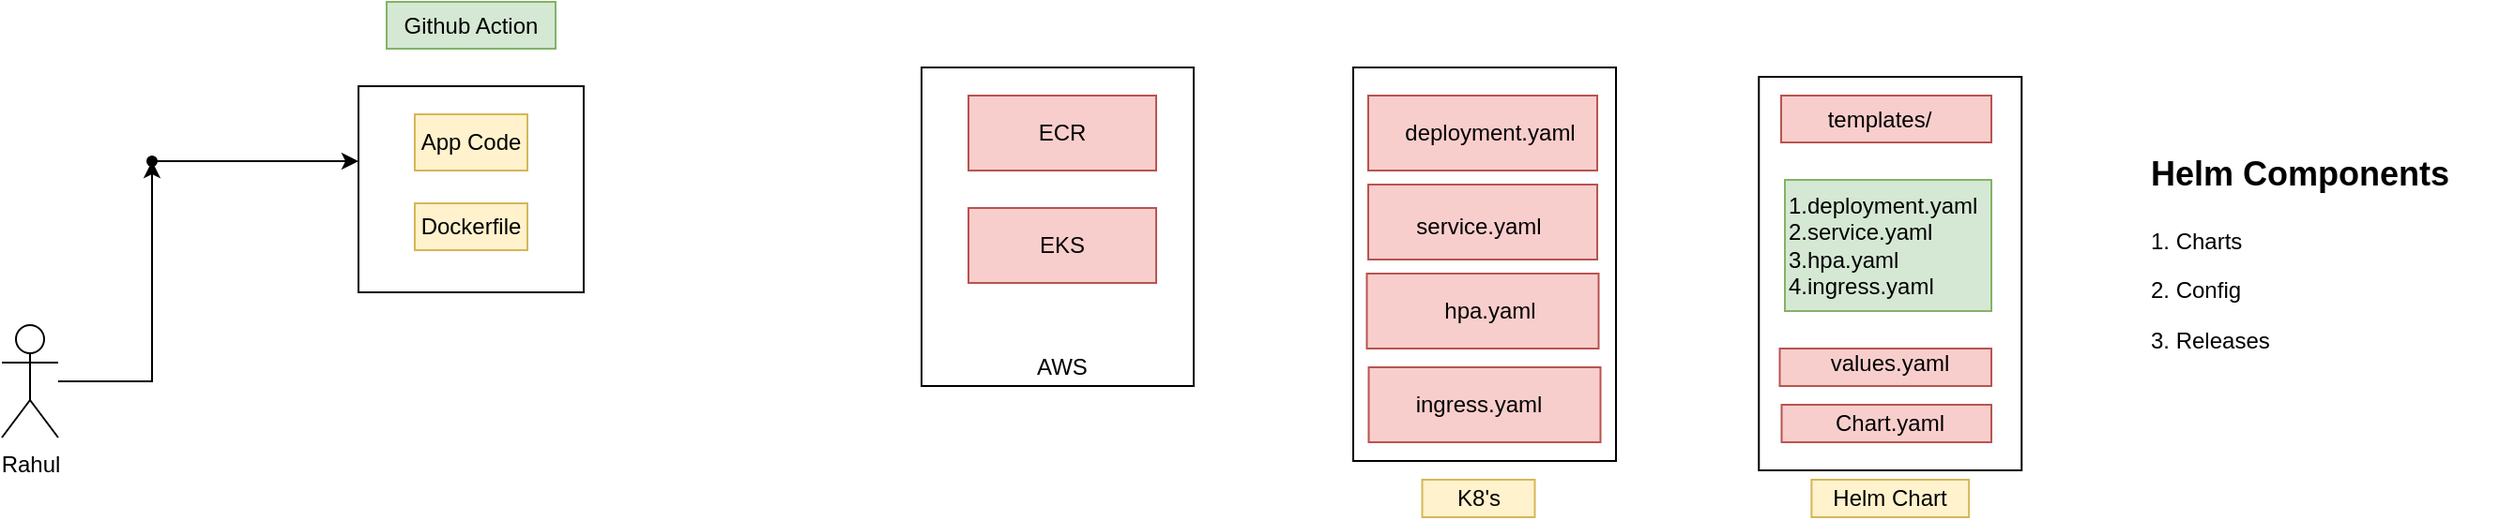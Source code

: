<mxfile version="17.2.4" type="device" pages="2"><diagram id="W8RXIZfBGZp2eQCLzKGC" name="Page-1"><mxGraphModel dx="1701" dy="391" grid="1" gridSize="10" guides="1" tooltips="1" connect="1" arrows="1" fold="1" page="1" pageScale="1" pageWidth="850" pageHeight="1100" math="0" shadow="0"><root><mxCell id="0"/><mxCell id="1" parent="0"/><mxCell id="Yra6yJQcSWeR3hh9KndZ-1" value="" style="rounded=0;whiteSpace=wrap;html=1;" vertex="1" parent="1"><mxGeometry x="-220" y="160" width="120" height="110" as="geometry"/></mxCell><mxCell id="Yra6yJQcSWeR3hh9KndZ-2" value="App Code&lt;br&gt;" style="text;html=1;strokeColor=#d6b656;fillColor=#fff2cc;align=center;verticalAlign=middle;whiteSpace=wrap;rounded=0;" vertex="1" parent="1"><mxGeometry x="-190" y="175" width="60" height="30" as="geometry"/></mxCell><mxCell id="Yra6yJQcSWeR3hh9KndZ-3" value="Dockerfile&lt;br&gt;" style="text;html=1;strokeColor=#d6b656;fillColor=#fff2cc;align=center;verticalAlign=middle;whiteSpace=wrap;rounded=0;" vertex="1" parent="1"><mxGeometry x="-190" y="222.5" width="60" height="25" as="geometry"/></mxCell><mxCell id="Yra6yJQcSWeR3hh9KndZ-4" value="" style="rounded=0;whiteSpace=wrap;html=1;" vertex="1" parent="1"><mxGeometry x="80" y="150" width="145" height="170" as="geometry"/></mxCell><mxCell id="Yra6yJQcSWeR3hh9KndZ-5" value="" style="rounded=0;whiteSpace=wrap;html=1;fillColor=#f8cecc;strokeColor=#b85450;" vertex="1" parent="1"><mxGeometry x="105" y="165" width="100" height="40" as="geometry"/></mxCell><mxCell id="Yra6yJQcSWeR3hh9KndZ-6" value="ECR" style="text;html=1;align=center;verticalAlign=middle;whiteSpace=wrap;rounded=0;" vertex="1" parent="1"><mxGeometry x="125" y="170" width="60" height="30" as="geometry"/></mxCell><mxCell id="Yra6yJQcSWeR3hh9KndZ-8" value="" style="rounded=0;whiteSpace=wrap;html=1;fillColor=#f8cecc;strokeColor=#b85450;" vertex="1" parent="1"><mxGeometry x="105" y="225" width="100" height="40" as="geometry"/></mxCell><mxCell id="Yra6yJQcSWeR3hh9KndZ-7" value="EKS" style="text;html=1;strokeColor=none;fillColor=none;align=center;verticalAlign=middle;whiteSpace=wrap;rounded=0;" vertex="1" parent="1"><mxGeometry x="125" y="230" width="60" height="30" as="geometry"/></mxCell><mxCell id="Yra6yJQcSWeR3hh9KndZ-9" value="AWS" style="text;html=1;strokeColor=none;fillColor=none;align=center;verticalAlign=middle;whiteSpace=wrap;rounded=0;" vertex="1" parent="1"><mxGeometry x="125" y="300" width="60" height="20" as="geometry"/></mxCell><mxCell id="Yra6yJQcSWeR3hh9KndZ-10" value="Github Action" style="text;html=1;strokeColor=#82b366;fillColor=#d5e8d4;align=center;verticalAlign=middle;whiteSpace=wrap;rounded=0;" vertex="1" parent="1"><mxGeometry x="-205" y="115" width="90" height="25" as="geometry"/></mxCell><mxCell id="Yra6yJQcSWeR3hh9KndZ-11" value="" style="rounded=0;whiteSpace=wrap;html=1;" vertex="1" parent="1"><mxGeometry x="310" y="150" width="140" height="210" as="geometry"/></mxCell><mxCell id="Yra6yJQcSWeR3hh9KndZ-12" value="" style="rounded=0;whiteSpace=wrap;html=1;fillColor=#f8cecc;strokeColor=#b85450;" vertex="1" parent="1"><mxGeometry x="318" y="165" width="122" height="40" as="geometry"/></mxCell><mxCell id="Yra6yJQcSWeR3hh9KndZ-13" value="deployment.yaml" style="text;html=1;align=center;verticalAlign=middle;whiteSpace=wrap;rounded=0;" vertex="1" parent="1"><mxGeometry x="333.75" y="170" width="97.5" height="30" as="geometry"/></mxCell><mxCell id="Yra6yJQcSWeR3hh9KndZ-14" value="" style="rounded=0;whiteSpace=wrap;html=1;fillColor=#f8cecc;strokeColor=#b85450;" vertex="1" parent="1"><mxGeometry x="318" y="212.5" width="122" height="40" as="geometry"/></mxCell><mxCell id="Yra6yJQcSWeR3hh9KndZ-15" value="service.yaml" style="text;html=1;align=center;verticalAlign=middle;whiteSpace=wrap;rounded=0;" vertex="1" parent="1"><mxGeometry x="328" y="220" width="97.5" height="30" as="geometry"/></mxCell><mxCell id="Yra6yJQcSWeR3hh9KndZ-16" value="" style="rounded=0;whiteSpace=wrap;html=1;fillColor=#f8cecc;strokeColor=#b85450;" vertex="1" parent="1"><mxGeometry x="317.25" y="260" width="123.5" height="40" as="geometry"/></mxCell><mxCell id="Yra6yJQcSWeR3hh9KndZ-17" value="hpa.yaml" style="text;html=1;align=center;verticalAlign=middle;whiteSpace=wrap;rounded=0;" vertex="1" parent="1"><mxGeometry x="333.75" y="265" width="97.5" height="30" as="geometry"/></mxCell><mxCell id="Yra6yJQcSWeR3hh9KndZ-18" value="" style="rounded=0;whiteSpace=wrap;html=1;fillColor=#f8cecc;strokeColor=#b85450;" vertex="1" parent="1"><mxGeometry x="318.25" y="310" width="123.5" height="40" as="geometry"/></mxCell><mxCell id="Yra6yJQcSWeR3hh9KndZ-19" value="ingress.yaml" style="text;html=1;align=center;verticalAlign=middle;whiteSpace=wrap;rounded=0;" vertex="1" parent="1"><mxGeometry x="328" y="315" width="97.5" height="30" as="geometry"/></mxCell><mxCell id="Yra6yJQcSWeR3hh9KndZ-26" value="K8's" style="text;html=1;strokeColor=#d6b656;fillColor=#fff2cc;align=center;verticalAlign=middle;whiteSpace=wrap;rounded=0;" vertex="1" parent="1"><mxGeometry x="346.75" y="370" width="60" height="20" as="geometry"/></mxCell><mxCell id="Yra6yJQcSWeR3hh9KndZ-27" value="" style="rounded=0;whiteSpace=wrap;html=1;" vertex="1" parent="1"><mxGeometry x="526.13" y="155" width="140" height="210" as="geometry"/></mxCell><mxCell id="Yra6yJQcSWeR3hh9KndZ-28" value="" style="rounded=0;whiteSpace=wrap;html=1;fillColor=#f8cecc;strokeColor=#b85450;" vertex="1" parent="1"><mxGeometry x="538" y="165" width="112" height="25" as="geometry"/></mxCell><mxCell id="Yra6yJQcSWeR3hh9KndZ-29" value="templates/" style="text;html=1;align=center;verticalAlign=middle;whiteSpace=wrap;rounded=0;" vertex="1" parent="1"><mxGeometry x="551.25" y="167.5" width="78.75" height="20" as="geometry"/></mxCell><mxCell id="Yra6yJQcSWeR3hh9KndZ-32" value="" style="rounded=0;whiteSpace=wrap;html=1;fillColor=#f8cecc;strokeColor=#b85450;" vertex="1" parent="1"><mxGeometry x="537.25" y="300" width="112.75" height="20" as="geometry"/></mxCell><mxCell id="Yra6yJQcSWeR3hh9KndZ-33" value="values.yaml" style="text;html=1;align=center;verticalAlign=middle;whiteSpace=wrap;rounded=0;" vertex="1" parent="1"><mxGeometry x="547.38" y="300" width="97.5" height="15" as="geometry"/></mxCell><mxCell id="Yra6yJQcSWeR3hh9KndZ-34" value="" style="rounded=0;whiteSpace=wrap;html=1;fillColor=#f8cecc;strokeColor=#b85450;" vertex="1" parent="1"><mxGeometry x="538.25" y="330" width="111.75" height="20" as="geometry"/></mxCell><mxCell id="Yra6yJQcSWeR3hh9KndZ-35" value="Chart.yaml" style="text;html=1;align=center;verticalAlign=middle;whiteSpace=wrap;rounded=0;" vertex="1" parent="1"><mxGeometry x="547.38" y="332.5" width="97.5" height="15" as="geometry"/></mxCell><mxCell id="Yra6yJQcSWeR3hh9KndZ-36" value="Helm Chart" style="text;html=1;strokeColor=#d6b656;fillColor=#fff2cc;align=center;verticalAlign=middle;whiteSpace=wrap;rounded=0;" vertex="1" parent="1"><mxGeometry x="554.19" y="370" width="83.87" height="20" as="geometry"/></mxCell><mxCell id="Yra6yJQcSWeR3hh9KndZ-38" value="&lt;span&gt;1.deployment.yaml&lt;/span&gt;&lt;br&gt;&lt;span&gt;2.service.yaml&lt;/span&gt;&lt;br&gt;&lt;span&gt;3.hpa.yaml&lt;/span&gt;&lt;br&gt;&lt;span&gt;4.ingress.yaml&lt;/span&gt;" style="text;html=1;strokeColor=#82b366;fillColor=#d5e8d4;align=left;verticalAlign=middle;whiteSpace=wrap;rounded=0;" vertex="1" parent="1"><mxGeometry x="540" y="210" width="110" height="70" as="geometry"/></mxCell><mxCell id="Yra6yJQcSWeR3hh9KndZ-47" value="" style="edgeStyle=orthogonalEdgeStyle;rounded=0;orthogonalLoop=1;jettySize=auto;html=1;" edge="1" parent="1" source="Yra6yJQcSWeR3hh9KndZ-41" target="Yra6yJQcSWeR3hh9KndZ-46"><mxGeometry relative="1" as="geometry"/></mxCell><mxCell id="Yra6yJQcSWeR3hh9KndZ-41" value="Rahul" style="shape=umlActor;verticalLabelPosition=bottom;verticalAlign=top;html=1;outlineConnect=0;" vertex="1" parent="1"><mxGeometry x="-410" y="287.5" width="30" height="60" as="geometry"/></mxCell><mxCell id="Yra6yJQcSWeR3hh9KndZ-48" value="" style="edgeStyle=orthogonalEdgeStyle;rounded=0;orthogonalLoop=1;jettySize=auto;html=1;" edge="1" parent="1" source="Yra6yJQcSWeR3hh9KndZ-46" target="Yra6yJQcSWeR3hh9KndZ-1"><mxGeometry relative="1" as="geometry"><Array as="points"><mxPoint x="-240" y="200"/><mxPoint x="-240" y="200"/></Array></mxGeometry></mxCell><mxCell id="Yra6yJQcSWeR3hh9KndZ-46" value="" style="shape=waypoint;sketch=0;size=6;pointerEvents=1;points=[];fillColor=default;resizable=0;rotatable=0;perimeter=centerPerimeter;snapToPoint=1;verticalAlign=top;" vertex="1" parent="1"><mxGeometry x="-350" y="180" width="40" height="40" as="geometry"/></mxCell><mxCell id="N1Gga56rQPwzdrt2BBk--1" value="&lt;h1&gt;&lt;font style=&quot;font-size: 18px&quot;&gt;Helm Components&lt;/font&gt;&lt;/h1&gt;&lt;p&gt;1. Charts&lt;/p&gt;&lt;p&gt;2. Config&lt;/p&gt;&lt;p&gt;3. Releases&lt;/p&gt;" style="text;html=1;strokeColor=none;fillColor=none;spacing=5;spacingTop=-20;whiteSpace=wrap;overflow=hidden;rounded=0;" vertex="1" parent="1"><mxGeometry x="730" y="185" width="190" height="120" as="geometry"/></mxCell></root></mxGraphModel></diagram><diagram name="Infra" id="R7Wz7WGT4TCEvIu5fN2I"><mxGraphModel dx="1278" dy="649" grid="1" gridSize="10" guides="1" tooltips="1" connect="1" arrows="1" fold="1" page="1" pageScale="1" pageWidth="850" pageHeight="1100" math="0" shadow="0"><root><mxCell id="YhjT72tX2b1n7Bj-J4hm-0"/><mxCell id="YhjT72tX2b1n7Bj-J4hm-1" parent="YhjT72tX2b1n7Bj-J4hm-0"/><mxCell id="YhjT72tX2b1n7Bj-J4hm-21" value="" style="rounded=0;whiteSpace=wrap;html=1;" vertex="1" parent="YhjT72tX2b1n7Bj-J4hm-1"><mxGeometry y="480" width="120" height="110" as="geometry"/></mxCell><mxCell id="YhjT72tX2b1n7Bj-J4hm-22" value="Ansible" style="text;html=1;strokeColor=#d6b656;fillColor=#fff2cc;align=center;verticalAlign=middle;whiteSpace=wrap;rounded=0;" vertex="1" parent="YhjT72tX2b1n7Bj-J4hm-1"><mxGeometry x="30" y="495" width="60" height="30" as="geometry"/></mxCell><mxCell id="YhjT72tX2b1n7Bj-J4hm-33" value="" style="rounded=0;whiteSpace=wrap;html=1;" vertex="1" parent="YhjT72tX2b1n7Bj-J4hm-1"><mxGeometry x="200" y="480" width="120" height="110" as="geometry"/></mxCell><mxCell id="YhjT72tX2b1n7Bj-J4hm-34" value="Terraform" style="text;html=1;strokeColor=#d6b656;fillColor=#fff2cc;align=center;verticalAlign=middle;whiteSpace=wrap;rounded=0;" vertex="1" parent="YhjT72tX2b1n7Bj-J4hm-1"><mxGeometry x="230" y="495" width="60" height="30" as="geometry"/></mxCell></root></mxGraphModel></diagram></mxfile>